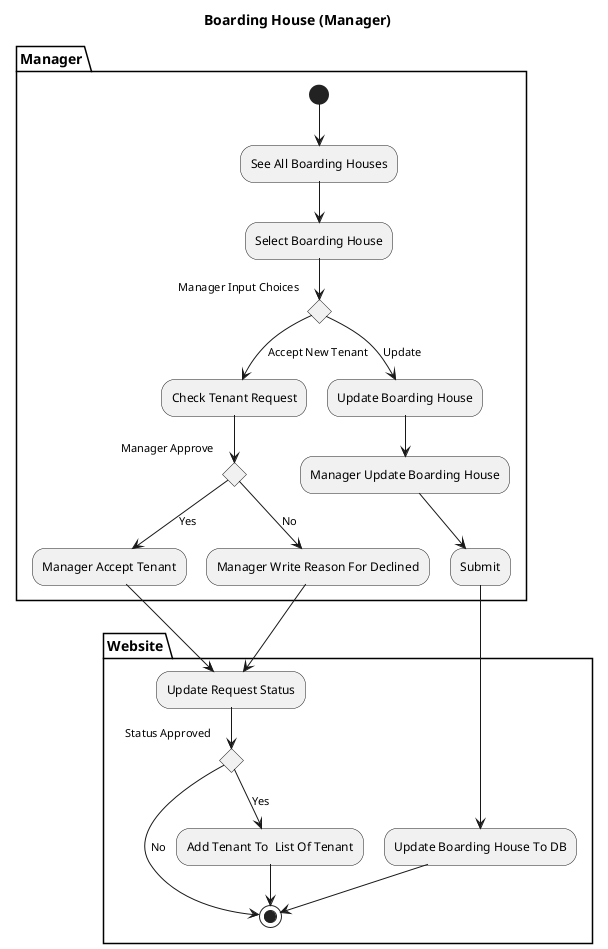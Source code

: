 @startuml
title Boarding House (Manager)
partition Manager {
    (*)  --> "See All Boarding Houses"
    --> "Select Boarding House"

    If "Manager Input Choices" then
    --> [Update] "Update Boarding House"
    --> "Manager Update Boarding House"
    --> "Submit"
    else
    --> [Accept New Tenant] "Check Tenant Request"
    
        If "Manager Approve" then
        --> [Yes] "Manager Accept Tenant"
        else
        --> [No] "Manager Write Reason For Declined"
        Endif
        
    Endif
}

partition Website {
    "Submit" --> "Update Boarding House To DB"
    -->(*)

    "Manager Accept Tenant" --> "Update Request Status"
    "Manager Write Reason For Declined" --> "Update Request Status"

    If "Status Approved" then
    --> [Yes] "Add Tenant To  List Of Tenant"
    -->(*)
    else
    --> [No] (*)
}

@enduml
